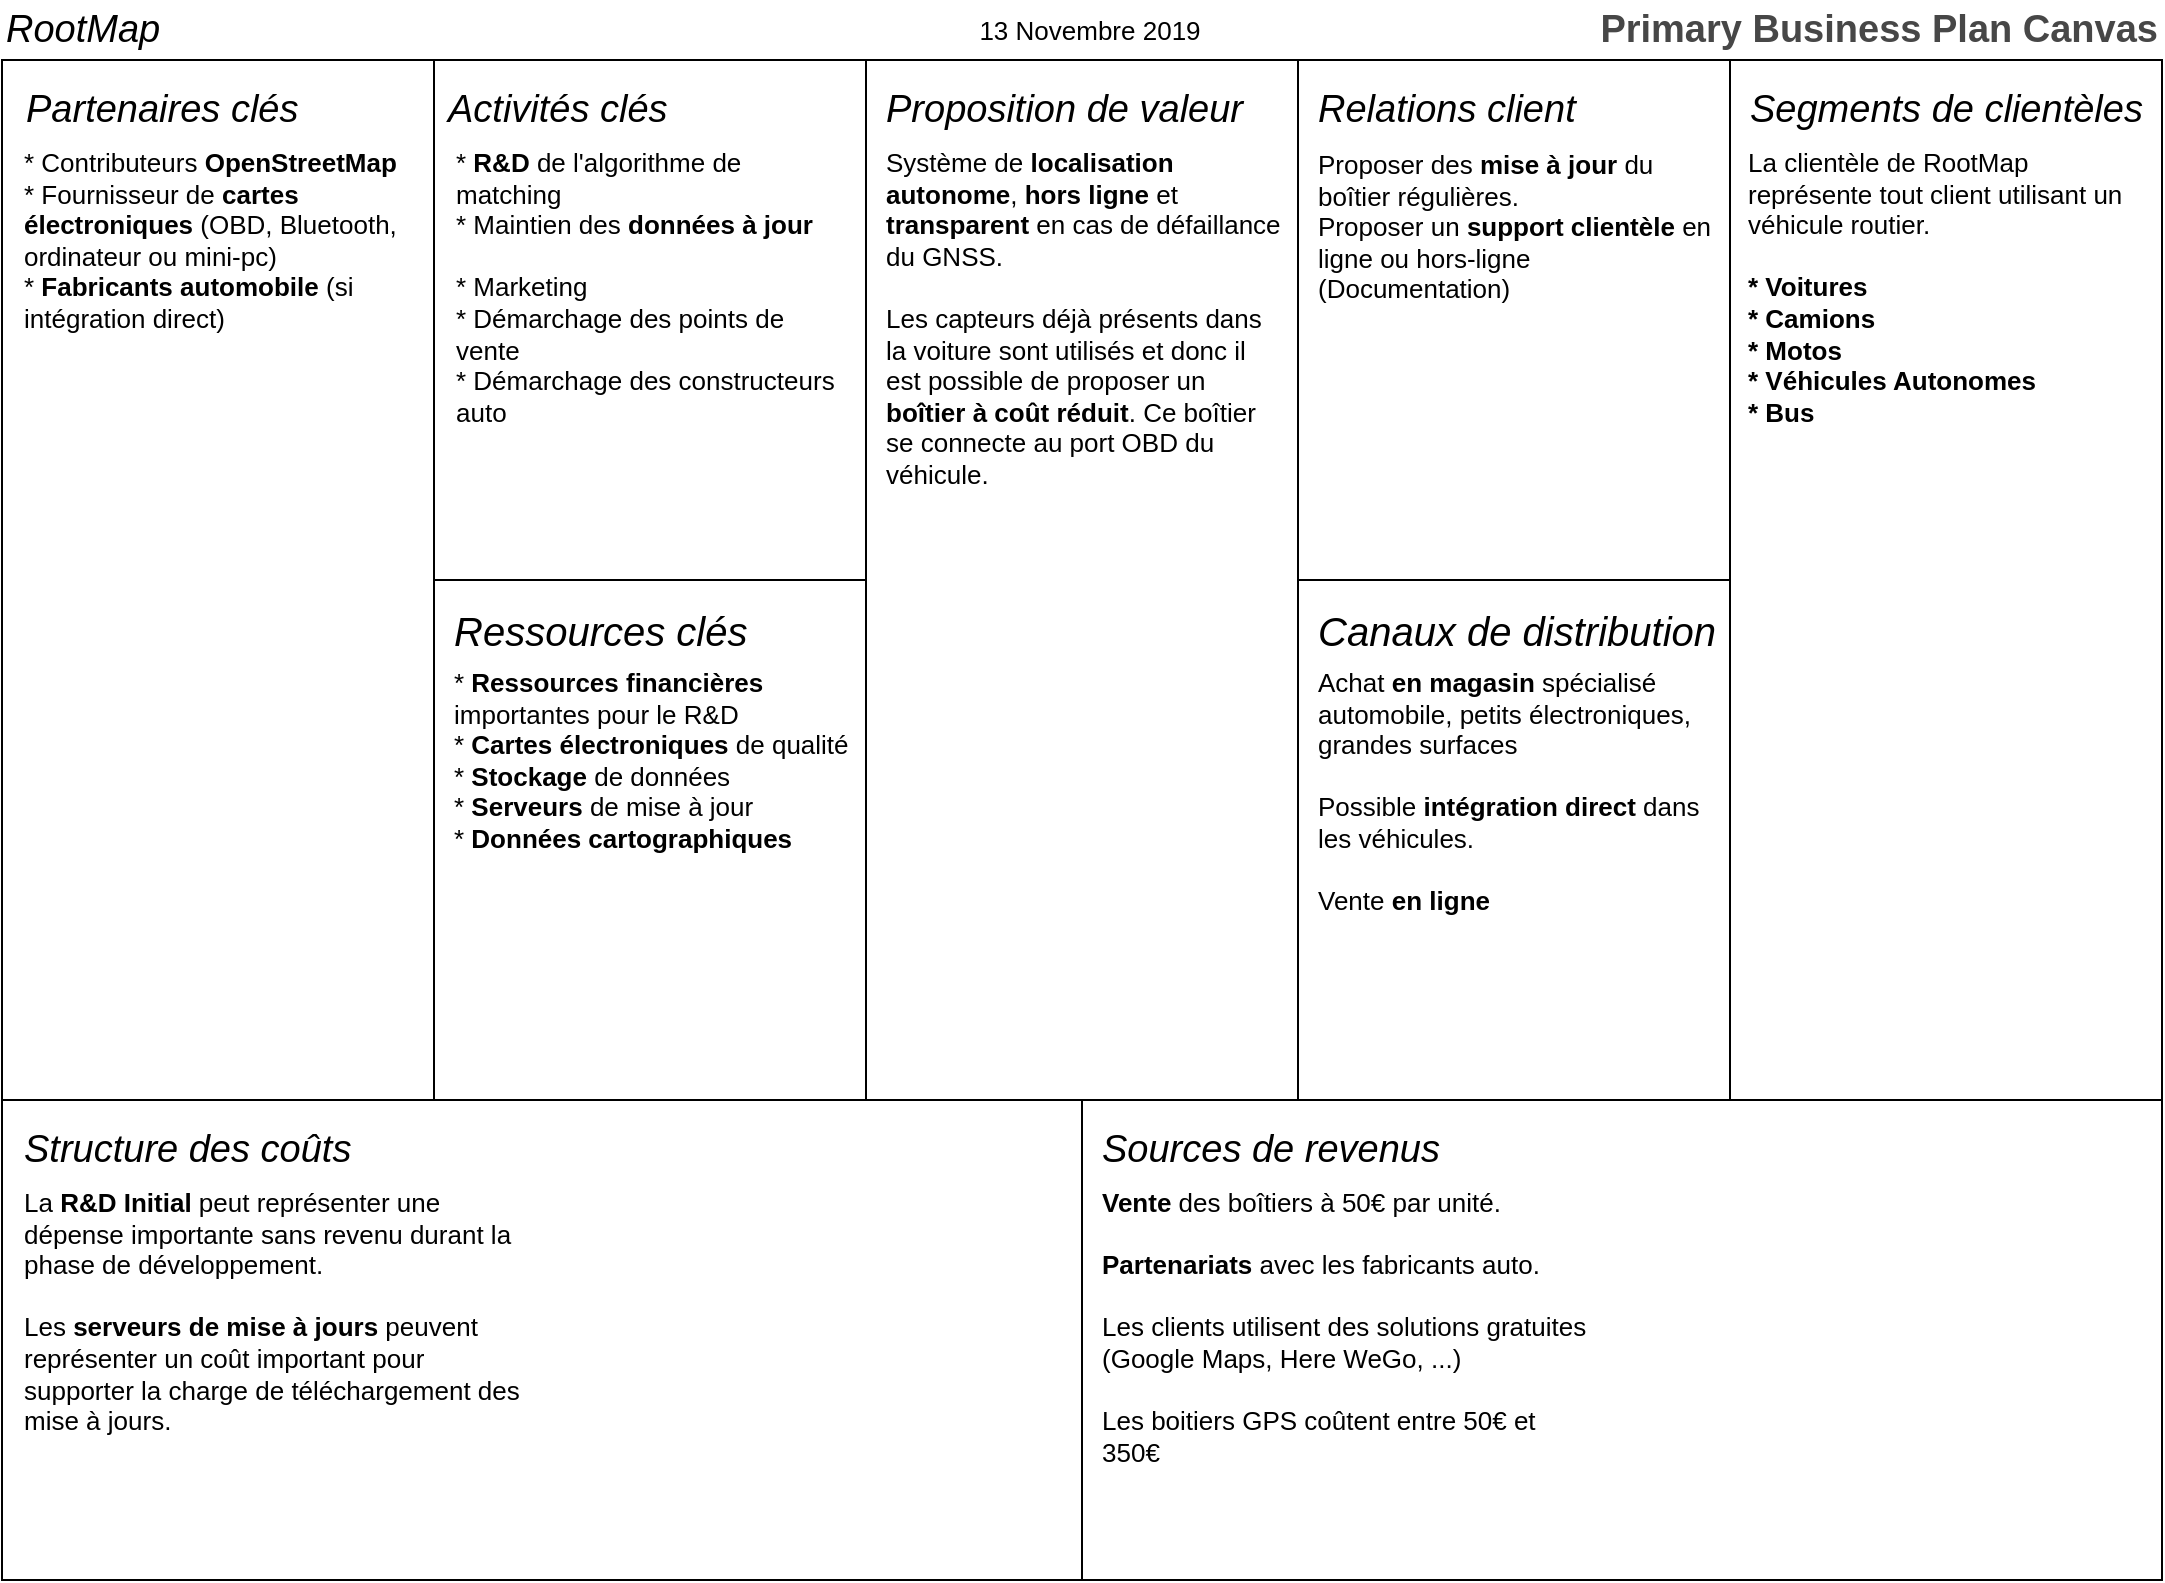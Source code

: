 <mxfile version="12.2.4" type="github" pages="1"><diagram id="eKT6tdQYMb_ygVxlroEm" name="Page-1"><mxGraphModel dx="1408" dy="753" grid="1" gridSize="10" guides="1" tooltips="1" connect="1" arrows="1" fold="1" page="1" pageScale="1" pageWidth="1169" pageHeight="827" math="0" shadow="0"><root><mxCell id="0"/><mxCell id="1" parent="0"/><mxCell id="AWoNhY88ZsLt_aYiDakC-1" value="" style="rounded=0;whiteSpace=wrap;html=1;" vertex="1" parent="1"><mxGeometry x="40" y="40" width="216.0" height="520.0" as="geometry"/></mxCell><mxCell id="AWoNhY88ZsLt_aYiDakC-3" value="" style="rounded=0;whiteSpace=wrap;html=1;" vertex="1" parent="1"><mxGeometry x="256" y="40" width="216" height="260" as="geometry"/></mxCell><mxCell id="AWoNhY88ZsLt_aYiDakC-4" value="" style="rounded=0;whiteSpace=wrap;html=1;" vertex="1" parent="1"><mxGeometry x="472.0" y="40" width="216.0" height="520.0" as="geometry"/></mxCell><mxCell id="AWoNhY88ZsLt_aYiDakC-5" value="" style="rounded=0;whiteSpace=wrap;html=1;" vertex="1" parent="1"><mxGeometry x="688" y="40" width="216" height="260" as="geometry"/></mxCell><mxCell id="AWoNhY88ZsLt_aYiDakC-7" value="" style="rounded=0;whiteSpace=wrap;html=1;" vertex="1" parent="1"><mxGeometry x="904.0" y="40" width="216.0" height="520.0" as="geometry"/></mxCell><mxCell id="AWoNhY88ZsLt_aYiDakC-9" value="" style="rounded=0;whiteSpace=wrap;html=1;" vertex="1" parent="1"><mxGeometry x="40" y="560" width="540" height="240" as="geometry"/></mxCell><mxCell id="AWoNhY88ZsLt_aYiDakC-10" value="" style="rounded=0;whiteSpace=wrap;html=1;" vertex="1" parent="1"><mxGeometry x="580" y="560" width="540" height="240" as="geometry"/></mxCell><mxCell id="AWoNhY88ZsLt_aYiDakC-12" value="" style="rounded=0;whiteSpace=wrap;html=1;" vertex="1" parent="1"><mxGeometry x="256" y="300" width="216" height="260" as="geometry"/></mxCell><mxCell id="AWoNhY88ZsLt_aYiDakC-13" value="" style="rounded=0;whiteSpace=wrap;html=1;" vertex="1" parent="1"><mxGeometry x="688" y="300" width="216" height="260" as="geometry"/></mxCell><mxCell id="AWoNhY88ZsLt_aYiDakC-14" value="Partenaires clés" style="text;html=1;strokeColor=none;fillColor=none;align=left;verticalAlign=middle;whiteSpace=wrap;rounded=0;fontSize=19;horizontal=1;spacing=2;fontFamily=Helvetica;fontStyle=2" vertex="1" parent="1"><mxGeometry x="50" y="50" width="200" height="30" as="geometry"/></mxCell><mxCell id="AWoNhY88ZsLt_aYiDakC-15" value="Ressources clés" style="text;html=1;strokeColor=none;fillColor=none;align=left;verticalAlign=middle;whiteSpace=wrap;rounded=0;fontSize=20;horizontal=1;spacing=2;fontFamily=Helvetica;fontStyle=2" vertex="1" parent="1"><mxGeometry x="264" y="310" width="200" height="30" as="geometry"/></mxCell><mxCell id="AWoNhY88ZsLt_aYiDakC-16" value="Proposition de valeur" style="text;html=1;strokeColor=none;fillColor=none;align=left;verticalAlign=middle;whiteSpace=wrap;rounded=0;fontSize=19;horizontal=1;spacing=2;fontFamily=Helvetica;fontStyle=2" vertex="1" parent="1"><mxGeometry x="480" y="50" width="200" height="30" as="geometry"/></mxCell><mxCell id="AWoNhY88ZsLt_aYiDakC-17" value="Sources de revenus" style="text;html=1;strokeColor=none;fillColor=none;align=left;verticalAlign=middle;whiteSpace=wrap;rounded=0;fontSize=19;horizontal=1;spacing=2;fontFamily=Helvetica;fontStyle=2" vertex="1" parent="1"><mxGeometry x="588" y="570" width="522" height="30" as="geometry"/></mxCell><mxCell id="AWoNhY88ZsLt_aYiDakC-18" value="Structure des coûts" style="text;html=1;strokeColor=none;fillColor=none;align=left;verticalAlign=middle;whiteSpace=wrap;rounded=0;fontSize=19;horizontal=1;spacing=2;fontFamily=Helvetica;fontStyle=2" vertex="1" parent="1"><mxGeometry x="49" y="570" width="522" height="30" as="geometry"/></mxCell><mxCell id="AWoNhY88ZsLt_aYiDakC-19" value="Activités clés" style="text;html=1;strokeColor=none;fillColor=none;align=left;verticalAlign=middle;whiteSpace=wrap;rounded=0;fontSize=19;horizontal=1;spacing=2;fontFamily=Helvetica;fontStyle=2" vertex="1" parent="1"><mxGeometry x="261" y="50" width="200" height="30" as="geometry"/></mxCell><mxCell id="zTbAilV8LbICH3tXDX_m-5" value="Relations client" style="text;html=1;strokeColor=none;fillColor=none;align=left;verticalAlign=middle;whiteSpace=wrap;rounded=0;fontSize=19;horizontal=1;spacing=2;fontFamily=Helvetica;fontStyle=2" vertex="1" parent="1"><mxGeometry x="696" y="50" width="200" height="30" as="geometry"/></mxCell><mxCell id="AWoNhY88ZsLt_aYiDakC-21" value="Segments de clientèles" style="text;html=1;strokeColor=none;fillColor=none;align=left;verticalAlign=middle;whiteSpace=wrap;rounded=0;fontSize=19;horizontal=1;spacing=2;fontFamily=Helvetica;fontStyle=2" vertex="1" parent="1"><mxGeometry x="912" y="50" width="200" height="30" as="geometry"/></mxCell><mxCell id="AWoNhY88ZsLt_aYiDakC-22" value="Canaux de distribution" style="text;html=1;strokeColor=none;fillColor=none;align=left;verticalAlign=middle;whiteSpace=wrap;rounded=0;fontSize=20;horizontal=1;spacing=2;fontFamily=Helvetica;fontStyle=2" vertex="1" parent="1"><mxGeometry x="696" y="310" width="204" height="30" as="geometry"/></mxCell><mxCell id="AWoNhY88ZsLt_aYiDakC-24" value="&lt;div&gt;* Contributeurs &lt;b&gt;OpenStreetMap&lt;/b&gt;&lt;/div&gt;&lt;div&gt;* Fournisseur de &lt;b&gt;cartes électroniques&lt;/b&gt; (OBD, Bluetooth, ordinateur ou mini-pc)&lt;br&gt;&lt;/div&gt;&lt;div&gt;* &lt;b&gt;Fabricants automobile&lt;/b&gt; (si intégration direct)&lt;br&gt;&lt;/div&gt;" style="text;html=1;strokeColor=none;fillColor=none;spacing=2;spacingTop=-3;whiteSpace=wrap;overflow=hidden;rounded=0;fontFamily=Helvetica;fontSize=13;align=left;" vertex="1" parent="1"><mxGeometry x="49" y="80" width="201" height="470" as="geometry"/></mxCell><mxCell id="AWoNhY88ZsLt_aYiDakC-25" value="&lt;span&gt;Système de &lt;b&gt;localisation&lt;/b&gt; &lt;b&gt;autonome&lt;/b&gt;, &lt;b&gt;hors ligne&lt;/b&gt; et &lt;b&gt;transparent&lt;/b&gt; en cas de défaillance du GNSS.&lt;/span&gt;&lt;br&gt;&lt;div&gt;&lt;br&gt;&lt;/div&gt;&lt;div&gt;Les capteurs déjà présents dans la voiture sont utilisés et donc il est possible de proposer un &lt;b&gt;boîtier à coût réduit&lt;/b&gt;. Ce boîtier se connecte au port OBD du véhicule.&lt;br&gt; &lt;/div&gt;" style="text;html=1;strokeColor=none;fillColor=none;spacing=2;spacingTop=-3;whiteSpace=wrap;overflow=hidden;rounded=0;fontFamily=Helvetica;fontSize=13;align=left;" vertex="1" parent="1"><mxGeometry x="480" y="80" width="201" height="470" as="geometry"/></mxCell><mxCell id="AWoNhY88ZsLt_aYiDakC-26" value="&lt;div&gt;La clientèle de RootMap représente tout client utilisant un véhicule routier.&lt;/div&gt;&lt;div&gt;&lt;br&gt;&lt;/div&gt;&lt;div&gt;&lt;b&gt;* Voitures&lt;/b&gt;&lt;/div&gt;&lt;div&gt;&lt;b&gt;* Camions&lt;/b&gt;&lt;/div&gt;&lt;div&gt;&lt;b&gt;* Motos&lt;/b&gt;&lt;/div&gt;&lt;div&gt;&lt;b&gt;* Véhicules Autonomes&lt;/b&gt;&lt;/div&gt;&lt;div&gt;&lt;b&gt;* Bus&lt;/b&gt;&lt;br&gt;&lt;/div&gt;" style="text;html=1;strokeColor=none;fillColor=none;spacing=2;spacingTop=-3;whiteSpace=wrap;overflow=hidden;rounded=0;fontFamily=Helvetica;fontSize=13;align=left;" vertex="1" parent="1"><mxGeometry x="911" y="80" width="201" height="470" as="geometry"/></mxCell><mxCell id="AWoNhY88ZsLt_aYiDakC-27" value="&lt;div&gt;* &lt;b&gt;R&amp;amp;D&lt;/b&gt; de l'algorithme de matching&lt;/div&gt;&lt;div&gt;* Maintien des &lt;b&gt;données à jour&lt;/b&gt;&lt;/div&gt;&lt;div&gt;&lt;br&gt;&lt;/div&gt;&lt;div&gt;* Marketing&lt;/div&gt;&lt;div&gt;* Démarchage des points de vente&lt;/div&gt;&lt;div&gt;* Démarchage des constructeurs auto&lt;br&gt;&lt;/div&gt;" style="text;html=1;strokeColor=none;fillColor=none;spacing=2;spacingTop=-3;whiteSpace=wrap;overflow=hidden;rounded=0;fontFamily=Helvetica;fontSize=13;align=left;" vertex="1" parent="1"><mxGeometry x="265" y="80" width="201" height="210" as="geometry"/></mxCell><mxCell id="AWoNhY88ZsLt_aYiDakC-28" value="&lt;div&gt;* &lt;b&gt;Ressources financières&lt;/b&gt; importantes pour le R&amp;amp;D&lt;/div&gt;&lt;div&gt;* &lt;b&gt;Cartes électroniques&lt;/b&gt; de qualité&lt;/div&gt;&lt;div&gt;* &lt;b&gt;Stockage&lt;/b&gt; de données&lt;/div&gt;&lt;div&gt;* &lt;b&gt;Serveurs&lt;/b&gt; de mise à jour&lt;/div&gt;&lt;div&gt;* &lt;b&gt;Données cartographiques&lt;/b&gt;&lt;/div&gt;" style="text;html=1;strokeColor=none;fillColor=none;spacing=2;spacingTop=-3;whiteSpace=wrap;overflow=hidden;rounded=0;fontFamily=Helvetica;fontSize=13;align=left;" vertex="1" parent="1"><mxGeometry x="264" y="340" width="201" height="210" as="geometry"/></mxCell><mxCell id="AWoNhY88ZsLt_aYiDakC-29" value="&lt;div&gt;Achat &lt;b&gt;en magasin&lt;/b&gt; spécialisé automobile, petits électroniques, grandes surfaces&lt;br&gt;&lt;/div&gt;&lt;div&gt;&lt;br&gt;&lt;/div&gt;&lt;div&gt;Possible &lt;b&gt;intégration direct&lt;/b&gt; dans les véhicules.&lt;/div&gt;&lt;div&gt;&lt;br&gt;&lt;/div&gt;&lt;div&gt;Vente &lt;b&gt;en ligne&lt;/b&gt;&lt;br&gt;&lt;/div&gt;" style="text;html=1;strokeColor=none;fillColor=none;spacing=2;spacingTop=-3;whiteSpace=wrap;overflow=hidden;rounded=0;fontFamily=Helvetica;fontSize=13;align=left;" vertex="1" parent="1"><mxGeometry x="696" y="340" width="201" height="210" as="geometry"/></mxCell><mxCell id="AWoNhY88ZsLt_aYiDakC-30" value="&lt;div&gt;Proposer des &lt;b&gt;mise à jour&lt;/b&gt; du boîtier régulières.&lt;/div&gt;&lt;div&gt;Proposer un &lt;b&gt;support clientèle&lt;/b&gt; en ligne ou hors-ligne (Documentation)&lt;/div&gt;" style="text;html=1;strokeColor=none;fillColor=none;spacing=2;spacingTop=-3;whiteSpace=wrap;overflow=hidden;rounded=0;fontFamily=Helvetica;fontSize=13;align=left;" vertex="1" parent="1"><mxGeometry x="696" y="81" width="201" height="210" as="geometry"/></mxCell><mxCell id="AWoNhY88ZsLt_aYiDakC-31" value="&lt;div&gt;La &lt;b&gt;R&amp;amp;D Initial&lt;/b&gt; peut représenter une dépense importante sans revenu durant la phase de développement.&lt;/div&gt;&lt;div&gt;&lt;br&gt;&lt;/div&gt;&lt;div&gt;Les &lt;b&gt;serveurs de mise à jours&lt;/b&gt; peuvent représenter un coût important pour supporter la charge de téléchargement des mise à jours.&lt;br&gt;&lt;/div&gt;" style="text;html=1;strokeColor=none;fillColor=none;spacing=2;spacingTop=-3;whiteSpace=wrap;overflow=hidden;rounded=0;fontFamily=Helvetica;fontSize=13;align=left;" vertex="1" parent="1"><mxGeometry x="49" y="600" width="251" height="190" as="geometry"/></mxCell><mxCell id="AWoNhY88ZsLt_aYiDakC-33" value="&lt;div&gt;&lt;b&gt;Vente&lt;/b&gt; des boîtiers à 50€ par unité.&lt;/div&gt;&lt;div&gt;&lt;br&gt;&lt;/div&gt;&lt;div&gt;&lt;b&gt;Partenariats&lt;/b&gt; avec les fabricants auto.&lt;/div&gt;&lt;div&gt;&lt;br&gt;&lt;/div&gt;&lt;div&gt;Les clients utilisent des solutions gratuites (Google Maps, Here WeGo, ...)&lt;/div&gt;&lt;div&gt;&lt;br&gt;&lt;/div&gt;&lt;div&gt;Les boitiers GPS coûtent entre 50€ et 350€&lt;br&gt;&lt;/div&gt;" style="text;html=1;strokeColor=none;fillColor=none;spacing=2;spacingTop=-3;whiteSpace=wrap;overflow=hidden;rounded=0;fontFamily=Helvetica;fontSize=13;align=left;" vertex="1" parent="1"><mxGeometry x="588" y="600" width="251" height="190" as="geometry"/></mxCell><mxCell id="AWoNhY88ZsLt_aYiDakC-36" value="RootMap" style="text;html=1;strokeColor=none;fillColor=none;align=left;verticalAlign=middle;whiteSpace=wrap;rounded=0;fontSize=19;horizontal=1;spacing=2;fontFamily=Helvetica;fontStyle=2" vertex="1" parent="1"><mxGeometry x="40" y="10" width="200" height="30" as="geometry"/></mxCell><mxCell id="AWoNhY88ZsLt_aYiDakC-37" value="Primary Business Plan Canvas" style="text;html=1;strokeColor=none;fillColor=none;align=right;verticalAlign=middle;whiteSpace=wrap;rounded=0;fontSize=19;horizontal=1;spacing=2;fontFamily=Helvetica;fontStyle=1;fontColor=#474747;" vertex="1" parent="1"><mxGeometry x="770" y="10" width="350" height="30" as="geometry"/></mxCell><mxCell id="AWoNhY88ZsLt_aYiDakC-38" value="13 Novembre 2019" style="text;html=1;strokeColor=none;fillColor=none;align=center;verticalAlign=middle;whiteSpace=wrap;rounded=0;fontSize=13;horizontal=1;spacing=2;fontFamily=Helvetica;fontStyle=0" vertex="1" parent="1"><mxGeometry x="481" y="10" width="206" height="30" as="geometry"/></mxCell></root></mxGraphModel></diagram></mxfile>